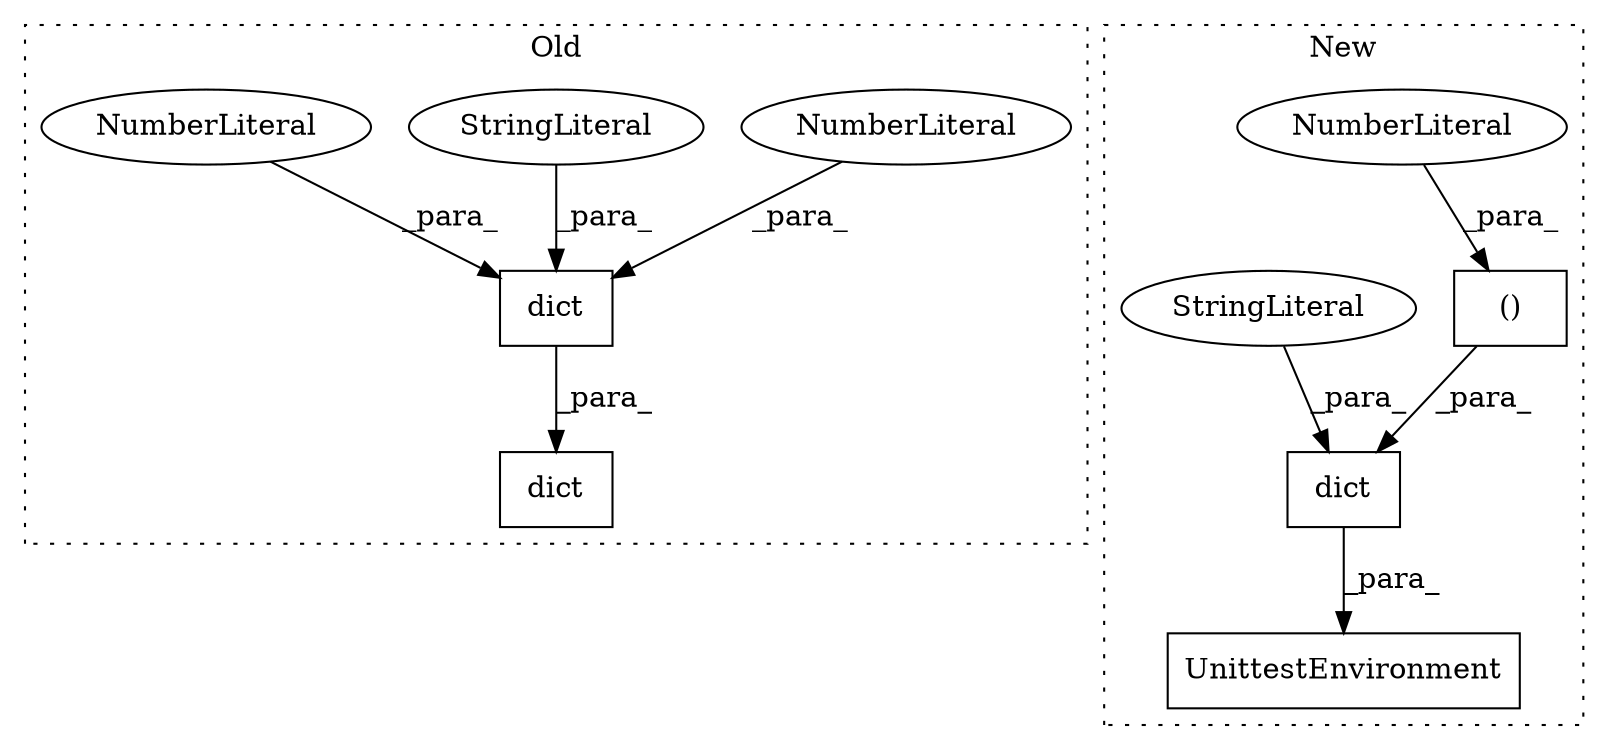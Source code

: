 digraph G {
subgraph cluster0 {
1 [label="dict" a="32" s="614,633" l="5,1" shape="box"];
5 [label="NumberLiteral" a="34" s="632" l="1" shape="ellipse"];
8 [label="StringLiteral" a="45" s="619" l="10" shape="ellipse"];
9 [label="NumberLiteral" a="34" s="630" l="1" shape="ellipse"];
10 [label="dict" a="32" s="609,677" l="5,1" shape="box"];
label = "Old";
style="dotted";
}
subgraph cluster1 {
2 [label="UnittestEnvironment" a="32" s="519,640" l="20,1" shape="box"];
3 [label="()" a="106" s="557" l="25" shape="box"];
4 [label="NumberLiteral" a="34" s="581" l="1" shape="ellipse"];
6 [label="dict" a="32" s="539,582" l="5,2" shape="box"];
7 [label="StringLiteral" a="45" s="544" l="7" shape="ellipse"];
label = "New";
style="dotted";
}
1 -> 10 [label="_para_"];
3 -> 6 [label="_para_"];
4 -> 3 [label="_para_"];
5 -> 1 [label="_para_"];
6 -> 2 [label="_para_"];
7 -> 6 [label="_para_"];
8 -> 1 [label="_para_"];
9 -> 1 [label="_para_"];
}